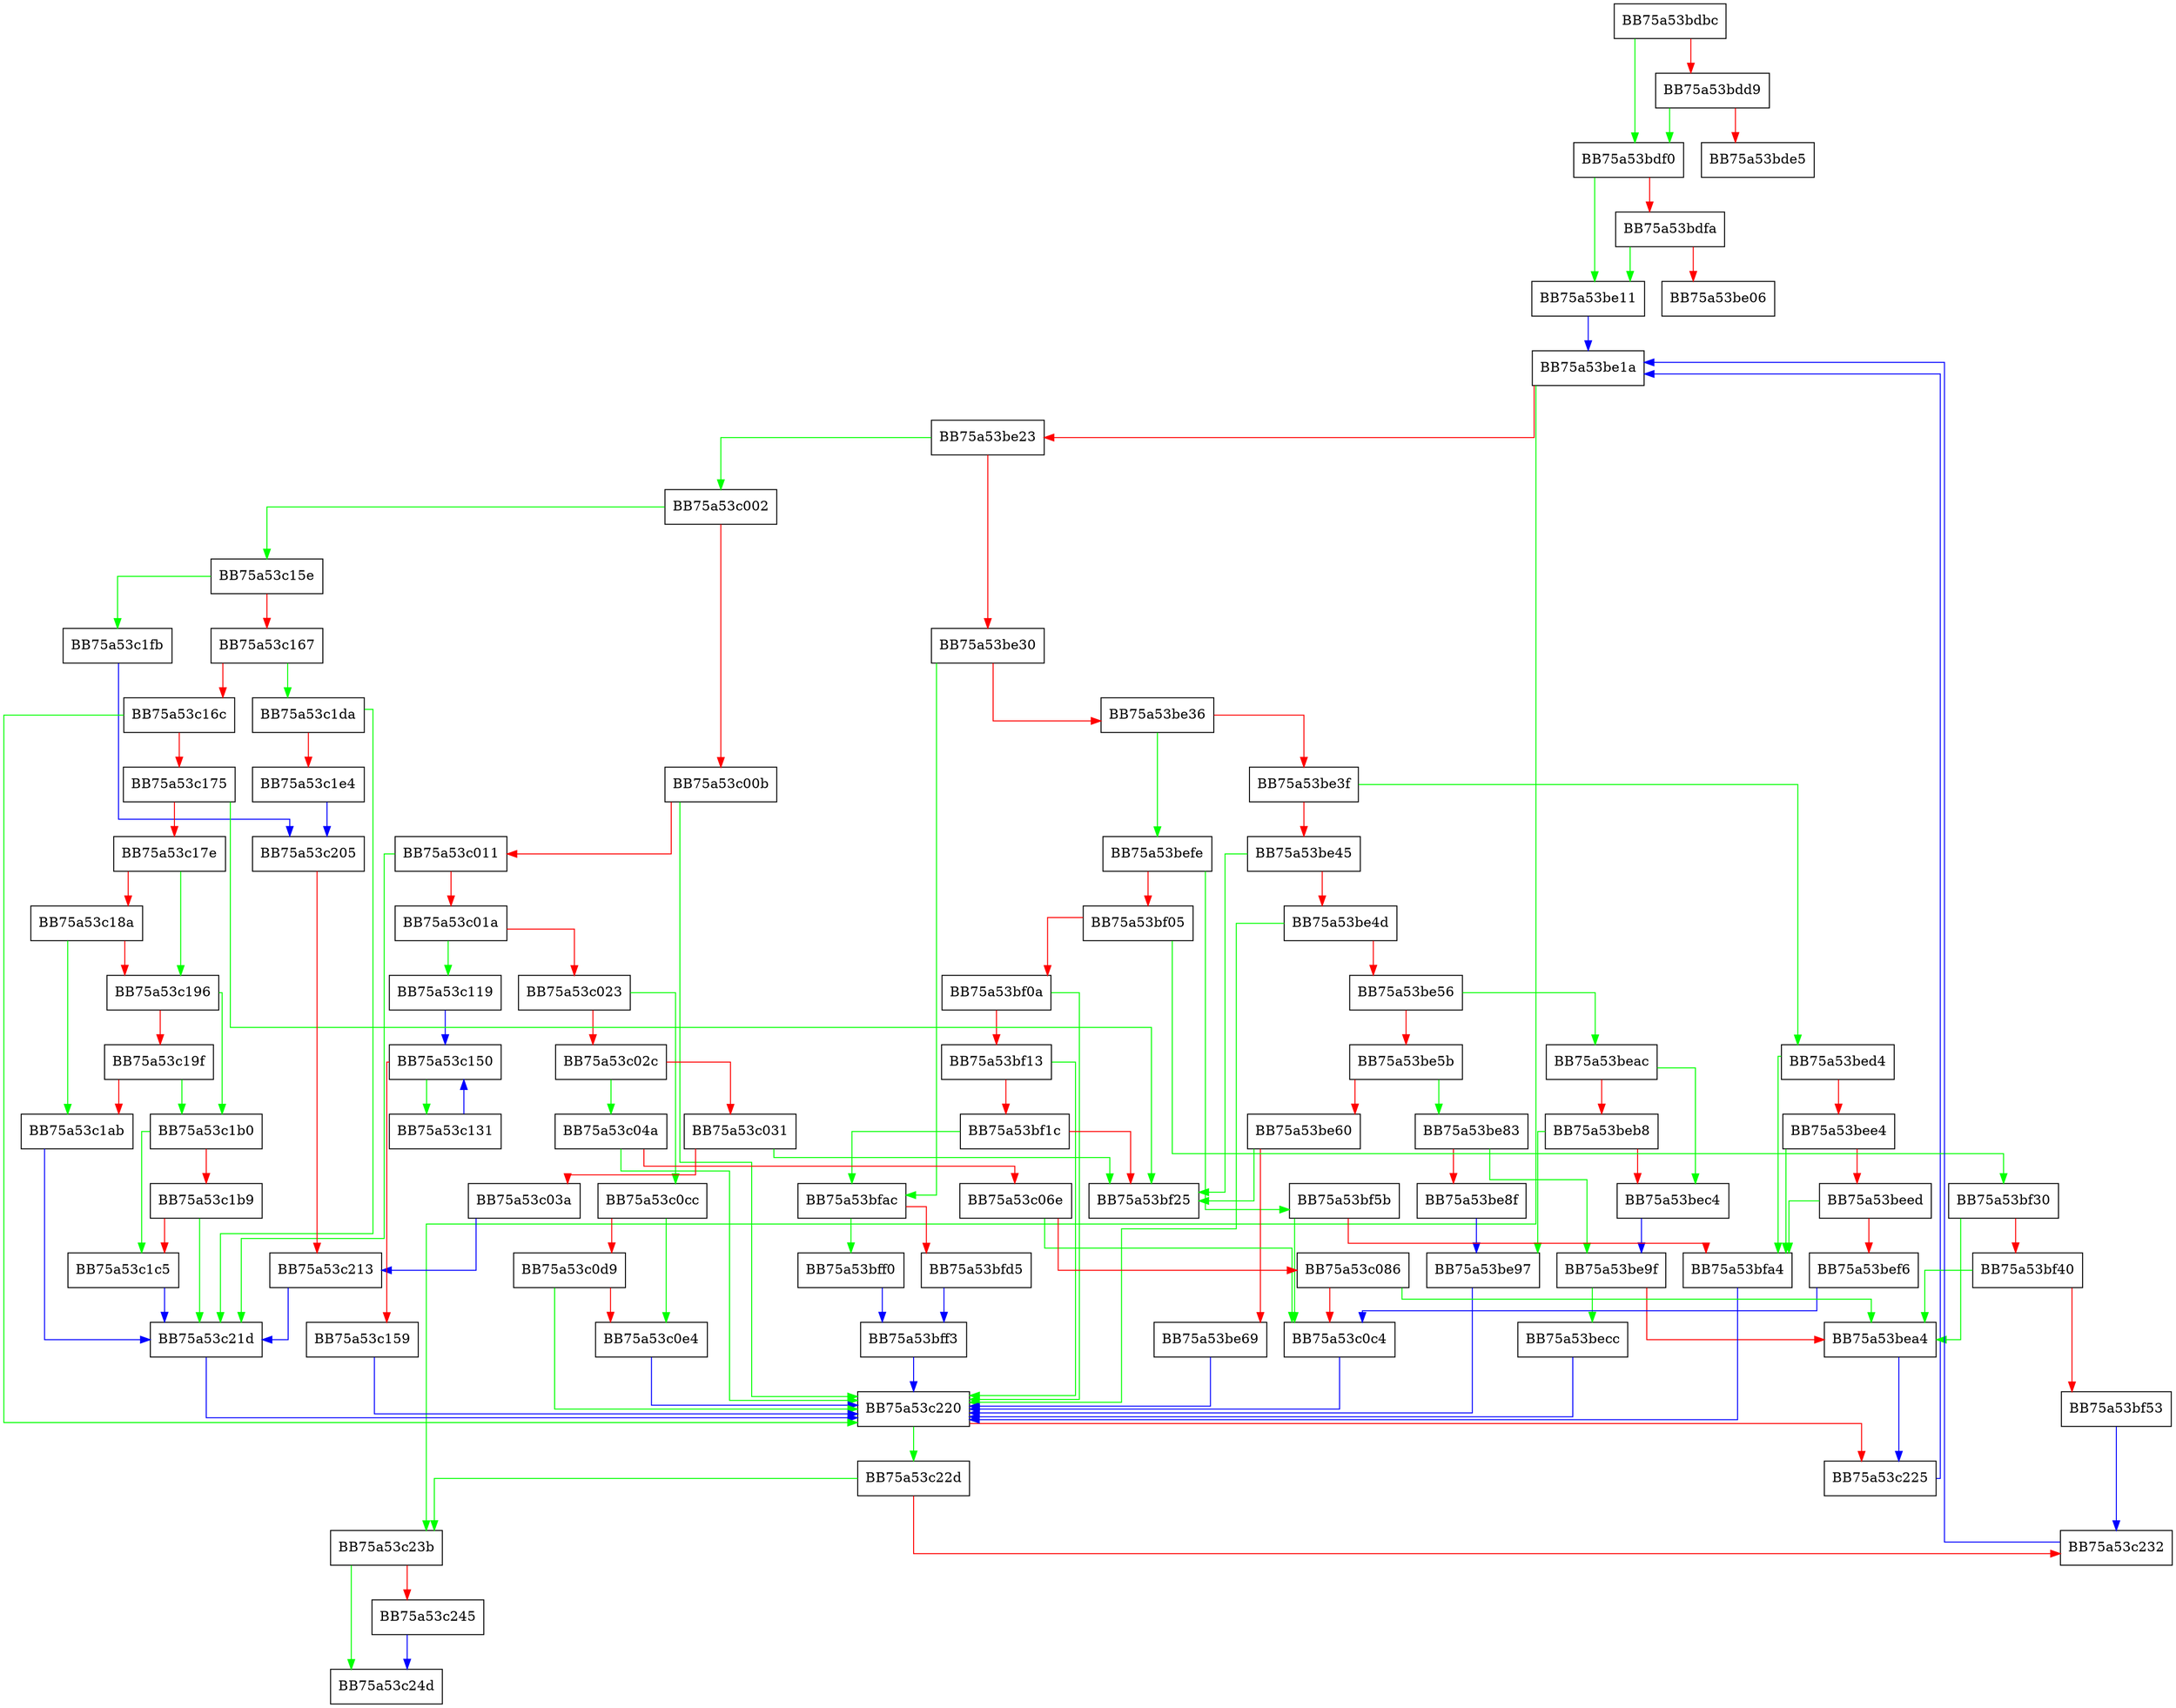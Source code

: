 digraph _Match_pat {
  node [shape="box"];
  graph [splines=ortho];
  BB75a53bdbc -> BB75a53bdf0 [color="green"];
  BB75a53bdbc -> BB75a53bdd9 [color="red"];
  BB75a53bdd9 -> BB75a53bdf0 [color="green"];
  BB75a53bdd9 -> BB75a53bde5 [color="red"];
  BB75a53bdf0 -> BB75a53be11 [color="green"];
  BB75a53bdf0 -> BB75a53bdfa [color="red"];
  BB75a53bdfa -> BB75a53be11 [color="green"];
  BB75a53bdfa -> BB75a53be06 [color="red"];
  BB75a53be11 -> BB75a53be1a [color="blue"];
  BB75a53be1a -> BB75a53c23b [color="green"];
  BB75a53be1a -> BB75a53be23 [color="red"];
  BB75a53be23 -> BB75a53c002 [color="green"];
  BB75a53be23 -> BB75a53be30 [color="red"];
  BB75a53be30 -> BB75a53bfac [color="green"];
  BB75a53be30 -> BB75a53be36 [color="red"];
  BB75a53be36 -> BB75a53befe [color="green"];
  BB75a53be36 -> BB75a53be3f [color="red"];
  BB75a53be3f -> BB75a53bed4 [color="green"];
  BB75a53be3f -> BB75a53be45 [color="red"];
  BB75a53be45 -> BB75a53bf25 [color="green"];
  BB75a53be45 -> BB75a53be4d [color="red"];
  BB75a53be4d -> BB75a53c220 [color="green"];
  BB75a53be4d -> BB75a53be56 [color="red"];
  BB75a53be56 -> BB75a53beac [color="green"];
  BB75a53be56 -> BB75a53be5b [color="red"];
  BB75a53be5b -> BB75a53be83 [color="green"];
  BB75a53be5b -> BB75a53be60 [color="red"];
  BB75a53be60 -> BB75a53bf25 [color="green"];
  BB75a53be60 -> BB75a53be69 [color="red"];
  BB75a53be69 -> BB75a53c220 [color="blue"];
  BB75a53be83 -> BB75a53be9f [color="green"];
  BB75a53be83 -> BB75a53be8f [color="red"];
  BB75a53be8f -> BB75a53be97 [color="blue"];
  BB75a53be97 -> BB75a53c220 [color="blue"];
  BB75a53be9f -> BB75a53becc [color="green"];
  BB75a53be9f -> BB75a53bea4 [color="red"];
  BB75a53bea4 -> BB75a53c225 [color="blue"];
  BB75a53beac -> BB75a53bec4 [color="green"];
  BB75a53beac -> BB75a53beb8 [color="red"];
  BB75a53beb8 -> BB75a53be97 [color="green"];
  BB75a53beb8 -> BB75a53bec4 [color="red"];
  BB75a53bec4 -> BB75a53be9f [color="blue"];
  BB75a53becc -> BB75a53c220 [color="blue"];
  BB75a53bed4 -> BB75a53bfa4 [color="green"];
  BB75a53bed4 -> BB75a53bee4 [color="red"];
  BB75a53bee4 -> BB75a53bfa4 [color="green"];
  BB75a53bee4 -> BB75a53beed [color="red"];
  BB75a53beed -> BB75a53bfa4 [color="green"];
  BB75a53beed -> BB75a53bef6 [color="red"];
  BB75a53bef6 -> BB75a53c0c4 [color="blue"];
  BB75a53befe -> BB75a53bf5b [color="green"];
  BB75a53befe -> BB75a53bf05 [color="red"];
  BB75a53bf05 -> BB75a53bf30 [color="green"];
  BB75a53bf05 -> BB75a53bf0a [color="red"];
  BB75a53bf0a -> BB75a53c220 [color="green"];
  BB75a53bf0a -> BB75a53bf13 [color="red"];
  BB75a53bf13 -> BB75a53c220 [color="green"];
  BB75a53bf13 -> BB75a53bf1c [color="red"];
  BB75a53bf1c -> BB75a53bfac [color="green"];
  BB75a53bf1c -> BB75a53bf25 [color="red"];
  BB75a53bf30 -> BB75a53bea4 [color="green"];
  BB75a53bf30 -> BB75a53bf40 [color="red"];
  BB75a53bf40 -> BB75a53bea4 [color="green"];
  BB75a53bf40 -> BB75a53bf53 [color="red"];
  BB75a53bf53 -> BB75a53c232 [color="blue"];
  BB75a53bf5b -> BB75a53c0c4 [color="green"];
  BB75a53bf5b -> BB75a53bfa4 [color="red"];
  BB75a53bfa4 -> BB75a53c220 [color="blue"];
  BB75a53bfac -> BB75a53bff0 [color="green"];
  BB75a53bfac -> BB75a53bfd5 [color="red"];
  BB75a53bfd5 -> BB75a53bff3 [color="blue"];
  BB75a53bff0 -> BB75a53bff3 [color="blue"];
  BB75a53bff3 -> BB75a53c220 [color="blue"];
  BB75a53c002 -> BB75a53c15e [color="green"];
  BB75a53c002 -> BB75a53c00b [color="red"];
  BB75a53c00b -> BB75a53c220 [color="green"];
  BB75a53c00b -> BB75a53c011 [color="red"];
  BB75a53c011 -> BB75a53c21d [color="green"];
  BB75a53c011 -> BB75a53c01a [color="red"];
  BB75a53c01a -> BB75a53c119 [color="green"];
  BB75a53c01a -> BB75a53c023 [color="red"];
  BB75a53c023 -> BB75a53c0cc [color="green"];
  BB75a53c023 -> BB75a53c02c [color="red"];
  BB75a53c02c -> BB75a53c04a [color="green"];
  BB75a53c02c -> BB75a53c031 [color="red"];
  BB75a53c031 -> BB75a53bf25 [color="green"];
  BB75a53c031 -> BB75a53c03a [color="red"];
  BB75a53c03a -> BB75a53c213 [color="blue"];
  BB75a53c04a -> BB75a53c220 [color="green"];
  BB75a53c04a -> BB75a53c06e [color="red"];
  BB75a53c06e -> BB75a53c0c4 [color="green"];
  BB75a53c06e -> BB75a53c086 [color="red"];
  BB75a53c086 -> BB75a53bea4 [color="green"];
  BB75a53c086 -> BB75a53c0c4 [color="red"];
  BB75a53c0c4 -> BB75a53c220 [color="blue"];
  BB75a53c0cc -> BB75a53c0e4 [color="green"];
  BB75a53c0cc -> BB75a53c0d9 [color="red"];
  BB75a53c0d9 -> BB75a53c220 [color="green"];
  BB75a53c0d9 -> BB75a53c0e4 [color="red"];
  BB75a53c0e4 -> BB75a53c220 [color="blue"];
  BB75a53c119 -> BB75a53c150 [color="blue"];
  BB75a53c131 -> BB75a53c150 [color="blue"];
  BB75a53c150 -> BB75a53c131 [color="green"];
  BB75a53c150 -> BB75a53c159 [color="red"];
  BB75a53c159 -> BB75a53c220 [color="blue"];
  BB75a53c15e -> BB75a53c1fb [color="green"];
  BB75a53c15e -> BB75a53c167 [color="red"];
  BB75a53c167 -> BB75a53c1da [color="green"];
  BB75a53c167 -> BB75a53c16c [color="red"];
  BB75a53c16c -> BB75a53c220 [color="green"];
  BB75a53c16c -> BB75a53c175 [color="red"];
  BB75a53c175 -> BB75a53bf25 [color="green"];
  BB75a53c175 -> BB75a53c17e [color="red"];
  BB75a53c17e -> BB75a53c196 [color="green"];
  BB75a53c17e -> BB75a53c18a [color="red"];
  BB75a53c18a -> BB75a53c1ab [color="green"];
  BB75a53c18a -> BB75a53c196 [color="red"];
  BB75a53c196 -> BB75a53c1b0 [color="green"];
  BB75a53c196 -> BB75a53c19f [color="red"];
  BB75a53c19f -> BB75a53c1b0 [color="green"];
  BB75a53c19f -> BB75a53c1ab [color="red"];
  BB75a53c1ab -> BB75a53c21d [color="blue"];
  BB75a53c1b0 -> BB75a53c1c5 [color="green"];
  BB75a53c1b0 -> BB75a53c1b9 [color="red"];
  BB75a53c1b9 -> BB75a53c21d [color="green"];
  BB75a53c1b9 -> BB75a53c1c5 [color="red"];
  BB75a53c1c5 -> BB75a53c21d [color="blue"];
  BB75a53c1da -> BB75a53c21d [color="green"];
  BB75a53c1da -> BB75a53c1e4 [color="red"];
  BB75a53c1e4 -> BB75a53c205 [color="blue"];
  BB75a53c1fb -> BB75a53c205 [color="blue"];
  BB75a53c205 -> BB75a53c213 [color="red"];
  BB75a53c213 -> BB75a53c21d [color="blue"];
  BB75a53c21d -> BB75a53c220 [color="blue"];
  BB75a53c220 -> BB75a53c22d [color="green"];
  BB75a53c220 -> BB75a53c225 [color="red"];
  BB75a53c225 -> BB75a53be1a [color="blue"];
  BB75a53c22d -> BB75a53c23b [color="green"];
  BB75a53c22d -> BB75a53c232 [color="red"];
  BB75a53c232 -> BB75a53be1a [color="blue"];
  BB75a53c23b -> BB75a53c24d [color="green"];
  BB75a53c23b -> BB75a53c245 [color="red"];
  BB75a53c245 -> BB75a53c24d [color="blue"];
}
